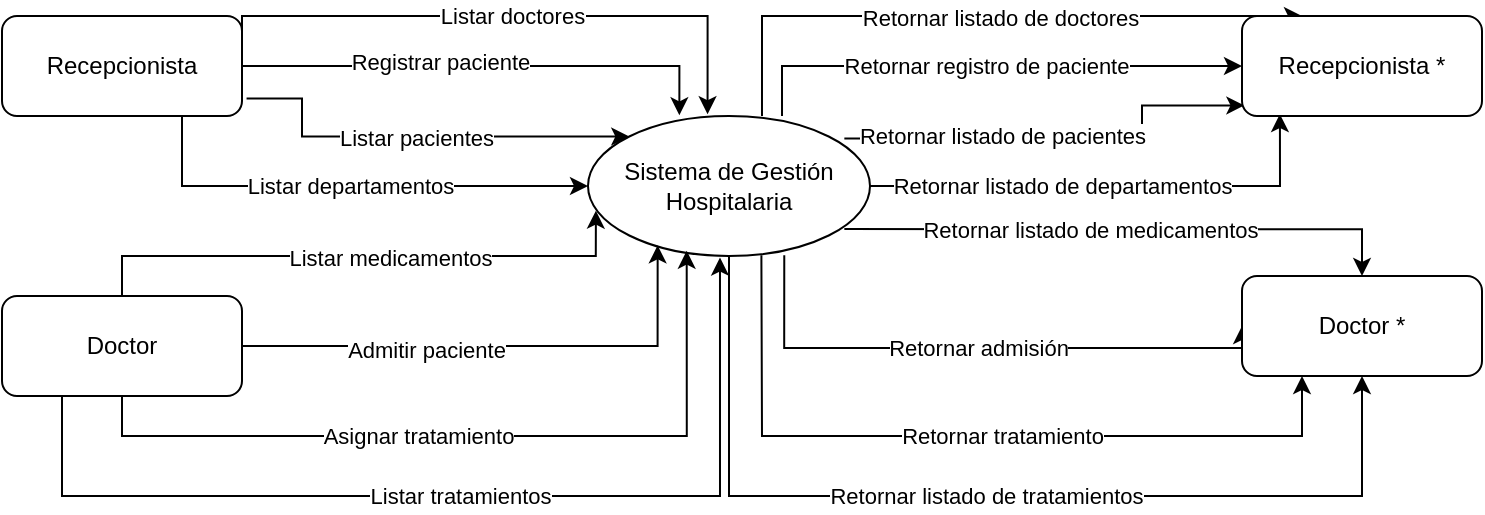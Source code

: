 <mxfile version="20.5.3" type="device" pages="2"><diagram id="xWkGirPiNbbGhDxRQfGN" name="DFD 0"><mxGraphModel dx="918" dy="512" grid="1" gridSize="10" guides="1" tooltips="1" connect="1" arrows="1" fold="1" page="1" pageScale="1" pageWidth="827" pageHeight="1169" math="0" shadow="0"><root><mxCell id="0"/><mxCell id="1" parent="0"/><mxCell id="eDTCPki3ZdYTxY3x9BJV-8" value="Retornar registro de paciente" style="edgeStyle=orthogonalEdgeStyle;rounded=0;orthogonalLoop=1;jettySize=auto;html=1;entryX=0;entryY=0.5;entryDx=0;entryDy=0;exitX=0.688;exitY=0;exitDx=0;exitDy=0;exitPerimeter=0;" parent="1" source="eDTCPki3ZdYTxY3x9BJV-1" target="eDTCPki3ZdYTxY3x9BJV-5" edge="1"><mxGeometry relative="1" as="geometry"/></mxCell><mxCell id="eDTCPki3ZdYTxY3x9BJV-25" value="Retornar&amp;nbsp;admisión" style="edgeStyle=orthogonalEdgeStyle;rounded=0;orthogonalLoop=1;jettySize=auto;html=1;entryX=0;entryY=0.5;entryDx=0;entryDy=0;exitX=0.696;exitY=0.995;exitDx=0;exitDy=0;exitPerimeter=0;" parent="1" source="eDTCPki3ZdYTxY3x9BJV-1" target="eDTCPki3ZdYTxY3x9BJV-6" edge="1"><mxGeometry relative="1" as="geometry"><Array as="points"><mxPoint x="441" y="396"/><mxPoint x="670" y="396"/></Array></mxGeometry></mxCell><mxCell id="eDTCPki3ZdYTxY3x9BJV-27" style="edgeStyle=orthogonalEdgeStyle;rounded=0;orthogonalLoop=1;jettySize=auto;html=1;entryX=0.25;entryY=1;entryDx=0;entryDy=0;exitX=0.615;exitY=0.995;exitDx=0;exitDy=0;exitPerimeter=0;" parent="1" source="eDTCPki3ZdYTxY3x9BJV-1" target="eDTCPki3ZdYTxY3x9BJV-6" edge="1"><mxGeometry relative="1" as="geometry"><mxPoint x="430" y="352" as="sourcePoint"/><Array as="points"><mxPoint x="430" y="352"/><mxPoint x="430" y="440"/><mxPoint x="700" y="440"/></Array></mxGeometry></mxCell><mxCell id="eDTCPki3ZdYTxY3x9BJV-28" value="Retornar&amp;nbsp;tratamiento" style="edgeLabel;html=1;align=center;verticalAlign=middle;resizable=0;points=[];" parent="eDTCPki3ZdYTxY3x9BJV-27" vertex="1" connectable="0"><mxGeometry x="0.078" relative="1" as="geometry"><mxPoint as="offset"/></mxGeometry></mxCell><mxCell id="hQE27ObMQAX0JA5Isn4Y-2" style="edgeStyle=orthogonalEdgeStyle;rounded=0;orthogonalLoop=1;jettySize=auto;html=1;entryX=0.25;entryY=0;entryDx=0;entryDy=0;exitX=0.617;exitY=0;exitDx=0;exitDy=0;exitPerimeter=0;" edge="1" parent="1" source="eDTCPki3ZdYTxY3x9BJV-1" target="eDTCPki3ZdYTxY3x9BJV-5"><mxGeometry relative="1" as="geometry"><Array as="points"><mxPoint x="430" y="230"/></Array></mxGeometry></mxCell><mxCell id="hQE27ObMQAX0JA5Isn4Y-3" value="Retornar listado de doctores" style="edgeLabel;html=1;align=center;verticalAlign=middle;resizable=0;points=[];" vertex="1" connectable="0" parent="hQE27ObMQAX0JA5Isn4Y-2"><mxGeometry x="0.052" y="-1" relative="1" as="geometry"><mxPoint as="offset"/></mxGeometry></mxCell><mxCell id="hQE27ObMQAX0JA5Isn4Y-6" value="Retornar listado de pacientes" style="edgeStyle=orthogonalEdgeStyle;rounded=0;orthogonalLoop=1;jettySize=auto;html=1;entryX=0.01;entryY=0.894;entryDx=0;entryDy=0;entryPerimeter=0;exitX=0.909;exitY=0.161;exitDx=0;exitDy=0;exitPerimeter=0;" edge="1" parent="1" source="eDTCPki3ZdYTxY3x9BJV-1" target="eDTCPki3ZdYTxY3x9BJV-5"><mxGeometry x="-0.272" y="1" relative="1" as="geometry"><Array as="points"><mxPoint x="620" y="291"/><mxPoint x="620" y="275"/></Array><mxPoint as="offset"/></mxGeometry></mxCell><mxCell id="hQE27ObMQAX0JA5Isn4Y-8" value="Retornar listado de departamentos" style="edgeStyle=orthogonalEdgeStyle;rounded=0;orthogonalLoop=1;jettySize=auto;html=1;entryX=0.158;entryY=0.981;entryDx=0;entryDy=0;entryPerimeter=0;" edge="1" parent="1" source="eDTCPki3ZdYTxY3x9BJV-1" target="eDTCPki3ZdYTxY3x9BJV-5"><mxGeometry x="-0.203" relative="1" as="geometry"><mxPoint as="offset"/></mxGeometry></mxCell><mxCell id="hQE27ObMQAX0JA5Isn4Y-14" style="edgeStyle=orthogonalEdgeStyle;rounded=0;orthogonalLoop=1;jettySize=auto;html=1;entryX=0.5;entryY=0;entryDx=0;entryDy=0;exitX=0.909;exitY=0.808;exitDx=0;exitDy=0;exitPerimeter=0;" edge="1" parent="1" source="eDTCPki3ZdYTxY3x9BJV-1" target="eDTCPki3ZdYTxY3x9BJV-6"><mxGeometry relative="1" as="geometry"/></mxCell><mxCell id="hQE27ObMQAX0JA5Isn4Y-15" value="Retornar listado de medicamentos" style="edgeLabel;html=1;align=center;verticalAlign=middle;resizable=0;points=[];" vertex="1" connectable="0" parent="hQE27ObMQAX0JA5Isn4Y-14"><mxGeometry x="-0.129" relative="1" as="geometry"><mxPoint as="offset"/></mxGeometry></mxCell><mxCell id="hQE27ObMQAX0JA5Isn4Y-17" value="Retornar listado de tratamientos" style="edgeStyle=orthogonalEdgeStyle;rounded=0;orthogonalLoop=1;jettySize=auto;html=1;entryX=0.5;entryY=1;entryDx=0;entryDy=0;exitX=0.5;exitY=1;exitDx=0;exitDy=0;" edge="1" parent="1" source="eDTCPki3ZdYTxY3x9BJV-1" target="eDTCPki3ZdYTxY3x9BJV-6"><mxGeometry relative="1" as="geometry"><Array as="points"><mxPoint x="414" y="470"/><mxPoint x="730" y="470"/></Array></mxGeometry></mxCell><mxCell id="eDTCPki3ZdYTxY3x9BJV-1" value="Sistema de Gestión Hospitalaria" style="ellipse;whiteSpace=wrap;html=1;" parent="1" vertex="1"><mxGeometry x="343" y="280" width="141" height="70" as="geometry"/></mxCell><mxCell id="eDTCPki3ZdYTxY3x9BJV-7" style="edgeStyle=orthogonalEdgeStyle;rounded=0;orthogonalLoop=1;jettySize=auto;html=1;entryX=0.324;entryY=-0.005;entryDx=0;entryDy=0;entryPerimeter=0;" parent="1" source="eDTCPki3ZdYTxY3x9BJV-3" target="eDTCPki3ZdYTxY3x9BJV-1" edge="1"><mxGeometry relative="1" as="geometry"/></mxCell><mxCell id="eDTCPki3ZdYTxY3x9BJV-9" value="Registrar paciente" style="edgeLabel;html=1;align=center;verticalAlign=middle;resizable=0;points=[];" parent="eDTCPki3ZdYTxY3x9BJV-7" vertex="1" connectable="0"><mxGeometry x="-0.189" y="2" relative="1" as="geometry"><mxPoint as="offset"/></mxGeometry></mxCell><mxCell id="hQE27ObMQAX0JA5Isn4Y-1" value="Listar doctores" style="edgeStyle=orthogonalEdgeStyle;rounded=0;orthogonalLoop=1;jettySize=auto;html=1;exitX=1;exitY=0.25;exitDx=0;exitDy=0;entryX=0.424;entryY=-0.013;entryDx=0;entryDy=0;entryPerimeter=0;" edge="1" parent="1" source="eDTCPki3ZdYTxY3x9BJV-3" target="eDTCPki3ZdYTxY3x9BJV-1"><mxGeometry relative="1" as="geometry"><Array as="points"><mxPoint x="170" y="230"/><mxPoint x="403" y="230"/></Array></mxGeometry></mxCell><mxCell id="hQE27ObMQAX0JA5Isn4Y-4" style="edgeStyle=orthogonalEdgeStyle;rounded=0;orthogonalLoop=1;jettySize=auto;html=1;entryX=0;entryY=0;entryDx=0;entryDy=0;exitX=1.019;exitY=0.826;exitDx=0;exitDy=0;exitPerimeter=0;" edge="1" parent="1" source="eDTCPki3ZdYTxY3x9BJV-3" target="eDTCPki3ZdYTxY3x9BJV-1"><mxGeometry relative="1" as="geometry"><Array as="points"><mxPoint x="200" y="271"/><mxPoint x="200" y="290"/></Array></mxGeometry></mxCell><mxCell id="hQE27ObMQAX0JA5Isn4Y-5" value="Listar pacientes" style="edgeLabel;html=1;align=center;verticalAlign=middle;resizable=0;points=[];" vertex="1" connectable="0" parent="hQE27ObMQAX0JA5Isn4Y-4"><mxGeometry x="-0.015" relative="1" as="geometry"><mxPoint as="offset"/></mxGeometry></mxCell><mxCell id="hQE27ObMQAX0JA5Isn4Y-7" value="Listar departamentos" style="edgeStyle=orthogonalEdgeStyle;rounded=0;orthogonalLoop=1;jettySize=auto;html=1;entryX=0;entryY=0.5;entryDx=0;entryDy=0;exitX=0.75;exitY=1;exitDx=0;exitDy=0;" edge="1" parent="1" source="eDTCPki3ZdYTxY3x9BJV-3" target="eDTCPki3ZdYTxY3x9BJV-1"><mxGeometry relative="1" as="geometry"/></mxCell><mxCell id="eDTCPki3ZdYTxY3x9BJV-3" value="Recepcionista" style="rounded=1;whiteSpace=wrap;html=1;" parent="1" vertex="1"><mxGeometry x="50" y="230" width="120" height="50" as="geometry"/></mxCell><mxCell id="eDTCPki3ZdYTxY3x9BJV-23" style="edgeStyle=orthogonalEdgeStyle;rounded=0;orthogonalLoop=1;jettySize=auto;html=1;entryX=0.247;entryY=0.924;entryDx=0;entryDy=0;entryPerimeter=0;" parent="1" source="eDTCPki3ZdYTxY3x9BJV-4" target="eDTCPki3ZdYTxY3x9BJV-1" edge="1"><mxGeometry relative="1" as="geometry"/></mxCell><mxCell id="eDTCPki3ZdYTxY3x9BJV-24" value="Admitir paciente" style="edgeLabel;html=1;align=center;verticalAlign=middle;resizable=0;points=[];" parent="eDTCPki3ZdYTxY3x9BJV-23" vertex="1" connectable="0"><mxGeometry x="-0.287" y="-2" relative="1" as="geometry"><mxPoint as="offset"/></mxGeometry></mxCell><mxCell id="eDTCPki3ZdYTxY3x9BJV-26" value="Asignar tratamiento" style="edgeStyle=orthogonalEdgeStyle;rounded=0;orthogonalLoop=1;jettySize=auto;html=1;entryX=0.35;entryY=0.962;entryDx=0;entryDy=0;entryPerimeter=0;exitX=0.5;exitY=1;exitDx=0;exitDy=0;" parent="1" source="eDTCPki3ZdYTxY3x9BJV-4" target="eDTCPki3ZdYTxY3x9BJV-1" edge="1"><mxGeometry x="-0.153" relative="1" as="geometry"><mxPoint as="offset"/></mxGeometry></mxCell><mxCell id="hQE27ObMQAX0JA5Isn4Y-12" style="edgeStyle=orthogonalEdgeStyle;rounded=0;orthogonalLoop=1;jettySize=auto;html=1;entryX=0.028;entryY=0.676;entryDx=0;entryDy=0;entryPerimeter=0;exitX=0.5;exitY=0;exitDx=0;exitDy=0;" edge="1" parent="1" source="eDTCPki3ZdYTxY3x9BJV-4" target="eDTCPki3ZdYTxY3x9BJV-1"><mxGeometry relative="1" as="geometry"><Array as="points"><mxPoint x="110" y="350"/><mxPoint x="347" y="350"/></Array></mxGeometry></mxCell><mxCell id="hQE27ObMQAX0JA5Isn4Y-13" value="Listar medicamentos" style="edgeLabel;html=1;align=center;verticalAlign=middle;resizable=0;points=[];" vertex="1" connectable="0" parent="hQE27ObMQAX0JA5Isn4Y-12"><mxGeometry x="0.098" y="-1" relative="1" as="geometry"><mxPoint as="offset"/></mxGeometry></mxCell><mxCell id="hQE27ObMQAX0JA5Isn4Y-16" value="Listar tratamientos" style="edgeStyle=orthogonalEdgeStyle;rounded=0;orthogonalLoop=1;jettySize=auto;html=1;entryX=0.468;entryY=1.011;entryDx=0;entryDy=0;entryPerimeter=0;exitX=0.25;exitY=1;exitDx=0;exitDy=0;" edge="1" parent="1" source="eDTCPki3ZdYTxY3x9BJV-4" target="eDTCPki3ZdYTxY3x9BJV-1"><mxGeometry relative="1" as="geometry"><Array as="points"><mxPoint x="80" y="470"/><mxPoint x="409" y="470"/></Array></mxGeometry></mxCell><mxCell id="eDTCPki3ZdYTxY3x9BJV-4" value="Doctor" style="rounded=1;whiteSpace=wrap;html=1;" parent="1" vertex="1"><mxGeometry x="50" y="370" width="120" height="50" as="geometry"/></mxCell><mxCell id="eDTCPki3ZdYTxY3x9BJV-5" value="Recepcionista *" style="rounded=1;whiteSpace=wrap;html=1;" parent="1" vertex="1"><mxGeometry x="670" y="230" width="120" height="50" as="geometry"/></mxCell><mxCell id="eDTCPki3ZdYTxY3x9BJV-6" value="Doctor *" style="rounded=1;whiteSpace=wrap;html=1;" parent="1" vertex="1"><mxGeometry x="670" y="360" width="120" height="50" as="geometry"/></mxCell></root></mxGraphModel></diagram><diagram id="0zsXCh29un1KOQVY0sf5" name="DFD 1"><mxGraphModel dx="1837" dy="1023" grid="1" gridSize="10" guides="1" tooltips="1" connect="1" arrows="1" fold="1" page="1" pageScale="1" pageWidth="827" pageHeight="1169" math="0" shadow="0"><root><mxCell id="0"/><mxCell id="1" parent="0"/><mxCell id="v54qG1msooBAjWqnG5IJ-2" value="Registrar paciente" style="edgeStyle=orthogonalEdgeStyle;rounded=0;orthogonalLoop=1;jettySize=auto;html=1;entryX=0;entryY=0.5;entryDx=0;entryDy=0;" parent="1" source="g-7rV83AGfdrhzDpvTS--1" target="v54qG1msooBAjWqnG5IJ-1" edge="1"><mxGeometry relative="1" as="geometry"/></mxCell><mxCell id="VVom3dp58GVojAjdFH6z-2" value="Listar pacientes" style="edgeStyle=orthogonalEdgeStyle;rounded=0;orthogonalLoop=1;jettySize=auto;html=1;exitX=0.75;exitY=1;exitDx=0;exitDy=0;" edge="1" parent="1" source="g-7rV83AGfdrhzDpvTS--1" target="v54qG1msooBAjWqnG5IJ-1"><mxGeometry relative="1" as="geometry"><mxPoint x="310" y="300" as="targetPoint"/><Array as="points"><mxPoint x="90" y="300"/><mxPoint x="290" y="300"/></Array></mxGeometry></mxCell><mxCell id="XGUFR0zQJvBh0NIGkABS-6" value="Listar doctores" style="edgeStyle=orthogonalEdgeStyle;rounded=0;orthogonalLoop=1;jettySize=auto;html=1;entryX=0.25;entryY=0;entryDx=0;entryDy=0;exitX=0.5;exitY=1;exitDx=0;exitDy=0;" edge="1" parent="1" source="g-7rV83AGfdrhzDpvTS--1" target="XGUFR0zQJvBh0NIGkABS-2"><mxGeometry relative="1" as="geometry"><Array as="points"><mxPoint x="60" y="330"/><mxPoint x="273" y="330"/></Array></mxGeometry></mxCell><mxCell id="xJtWzoZqhmRYvng7KuPG-4" value="Listar departamentos" style="edgeStyle=orthogonalEdgeStyle;rounded=0;orthogonalLoop=1;jettySize=auto;html=1;entryX=0;entryY=0.5;entryDx=0;entryDy=0;exitX=0.25;exitY=1;exitDx=0;exitDy=0;" edge="1" parent="1" source="g-7rV83AGfdrhzDpvTS--1" target="xJtWzoZqhmRYvng7KuPG-1"><mxGeometry x="0.59" y="8" relative="1" as="geometry"><mxPoint y="1" as="offset"/></mxGeometry></mxCell><mxCell id="g-7rV83AGfdrhzDpvTS--1" value="Recepcionista" style="rounded=1;whiteSpace=wrap;html=1;fillColor=#d5e8d4;strokeColor=#82b366;" parent="1" vertex="1"><mxGeometry y="230" width="120" height="50" as="geometry"/></mxCell><mxCell id="GUNv-kRCAfFCXF48mann-2" value="Admitir paciente" style="edgeStyle=orthogonalEdgeStyle;rounded=0;orthogonalLoop=1;jettySize=auto;html=1;entryX=0;entryY=0.5;entryDx=0;entryDy=0;" parent="1" source="g-7rV83AGfdrhzDpvTS--2" edge="1"><mxGeometry relative="1" as="geometry"><mxPoint x="340" y="845" as="targetPoint"/></mxGeometry></mxCell><mxCell id="UnIinF09AmBn6oAEFYUg-6" value="Asignar tratamiento" style="edgeStyle=orthogonalEdgeStyle;rounded=0;orthogonalLoop=1;jettySize=auto;html=1;entryX=0;entryY=0.5;entryDx=0;entryDy=0;exitX=0.75;exitY=1;exitDx=0;exitDy=0;" parent="1" source="g-7rV83AGfdrhzDpvTS--2" target="UnIinF09AmBn6oAEFYUg-5" edge="1"><mxGeometry x="0.425" relative="1" as="geometry"><mxPoint as="offset"/><Array as="points"><mxPoint x="260" y="870"/><mxPoint x="260" y="1012"/></Array></mxGeometry></mxCell><mxCell id="PaZYJ3j9YGiNURIouw5Q-2" value="Listar medicamentos" style="edgeStyle=orthogonalEdgeStyle;rounded=0;orthogonalLoop=1;jettySize=auto;html=1;entryX=0;entryY=0.5;entryDx=0;entryDy=0;exitX=1;exitY=0.25;exitDx=0;exitDy=0;" edge="1" parent="1" source="g-7rV83AGfdrhzDpvTS--2" target="PaZYJ3j9YGiNURIouw5Q-1"><mxGeometry x="-0.205" y="-5" relative="1" as="geometry"><mxPoint as="offset"/></mxGeometry></mxCell><mxCell id="9cadW4ZuRQ8YsbSuqak1-2" value="Listar tratamientos" style="edgeStyle=orthogonalEdgeStyle;rounded=0;orthogonalLoop=1;jettySize=auto;html=1;entryX=0.25;entryY=1;entryDx=0;entryDy=0;exitX=0.75;exitY=1;exitDx=0;exitDy=0;" edge="1" parent="1" source="g-7rV83AGfdrhzDpvTS--2" target="UnIinF09AmBn6oAEFYUg-5"><mxGeometry x="0.056" relative="1" as="geometry"><Array as="points"><mxPoint x="100" y="890"/><mxPoint x="200" y="890"/><mxPoint x="200" y="1070"/><mxPoint x="372" y="1070"/></Array><mxPoint as="offset"/></mxGeometry></mxCell><mxCell id="g-7rV83AGfdrhzDpvTS--2" value="Doctor" style="rounded=1;whiteSpace=wrap;html=1;fillColor=#d5e8d4;strokeColor=#82b366;" parent="1" vertex="1"><mxGeometry x="10" y="820" width="120" height="50" as="geometry"/></mxCell><mxCell id="iqxvzorthaUHYag9Igx7-1" value="Recepcionista *" style="rounded=1;whiteSpace=wrap;html=1;fillColor=#d5e8d4;strokeColor=#82b366;" parent="1" vertex="1"><mxGeometry x="910" y="245" width="120" height="50" as="geometry"/></mxCell><mxCell id="iqxvzorthaUHYag9Igx7-2" value="Doctor *" style="rounded=1;whiteSpace=wrap;html=1;fillColor=#d5e8d4;strokeColor=#82b366;" parent="1" vertex="1"><mxGeometry x="920" y="820" width="120" height="50" as="geometry"/></mxCell><mxCell id="atjhHKqm7-wu7sE4_F0z-4" style="edgeStyle=orthogonalEdgeStyle;rounded=0;orthogonalLoop=1;jettySize=auto;html=1;entryX=0.554;entryY=-0.094;entryDx=0;entryDy=0;entryPerimeter=0;" parent="1" source="v54qG1msooBAjWqnG5IJ-1" target="atjhHKqm7-wu7sE4_F0z-1" edge="1"><mxGeometry relative="1" as="geometry"/></mxCell><mxCell id="o2jBYXZCO0tGu7MYjl9v-1" value="Ingresar paciente" style="edgeLabel;html=1;align=center;verticalAlign=middle;resizable=0;points=[];" parent="atjhHKqm7-wu7sE4_F0z-4" vertex="1" connectable="0"><mxGeometry x="0.08" y="-3" relative="1" as="geometry"><mxPoint as="offset"/></mxGeometry></mxCell><mxCell id="vPrwr3vZPAodpi4Athib-4" style="edgeStyle=orthogonalEdgeStyle;rounded=0;orthogonalLoop=1;jettySize=auto;html=1;entryX=0;entryY=0.5;entryDx=0;entryDy=0;exitX=0.75;exitY=0;exitDx=0;exitDy=0;" parent="1" source="v54qG1msooBAjWqnG5IJ-1" target="vPrwr3vZPAodpi4Athib-2" edge="1"><mxGeometry relative="1" as="geometry"/></mxCell><mxCell id="z27bJHdx5m_4K45m4yuS-1" value="Asignar departamento y doctor" style="edgeLabel;html=1;align=center;verticalAlign=middle;resizable=0;points=[];" parent="vPrwr3vZPAodpi4Athib-4" vertex="1" connectable="0"><mxGeometry x="-0.344" relative="1" as="geometry"><mxPoint x="23" y="23" as="offset"/></mxGeometry></mxCell><mxCell id="Li2JeXuJLNSUkG17Unhf-1" value="Retornar registro de paciente" style="edgeStyle=orthogonalEdgeStyle;rounded=0;orthogonalLoop=1;jettySize=auto;html=1;entryX=0;entryY=0.5;entryDx=0;entryDy=0;exitX=0.25;exitY=0;exitDx=0;exitDy=0;" parent="1" source="v54qG1msooBAjWqnG5IJ-1" target="iqxvzorthaUHYag9Igx7-1" edge="1"><mxGeometry relative="1" as="geometry"><Array as="points"><mxPoint x="323" y="60"/><mxPoint x="840" y="60"/><mxPoint x="840" y="270"/></Array></mxGeometry></mxCell><mxCell id="UsqvzGUjPLm4aW3XowNo-2" value="Buscar pacientes" style="edgeStyle=orthogonalEdgeStyle;rounded=0;orthogonalLoop=1;jettySize=auto;html=1;entryX=0.239;entryY=-0.1;entryDx=0;entryDy=0;entryPerimeter=0;exitX=0.995;exitY=0.828;exitDx=0;exitDy=0;exitPerimeter=0;" edge="1" parent="1" source="v54qG1msooBAjWqnG5IJ-1" target="atjhHKqm7-wu7sE4_F0z-1"><mxGeometry relative="1" as="geometry"/></mxCell><mxCell id="JoLDF4ZQ3t_J9wwM100s-1" value="Retornar listado de pacientes" style="edgeStyle=orthogonalEdgeStyle;rounded=0;orthogonalLoop=1;jettySize=auto;html=1;entryX=0.006;entryY=0.866;entryDx=0;entryDy=0;entryPerimeter=0;exitX=0.126;exitY=1.002;exitDx=0;exitDy=0;exitPerimeter=0;" edge="1" parent="1" source="v54qG1msooBAjWqnG5IJ-1" target="iqxvzorthaUHYag9Igx7-1"><mxGeometry relative="1" as="geometry"><Array as="points"><mxPoint x="306" y="390"/><mxPoint x="665" y="390"/><mxPoint x="665" y="288"/></Array></mxGeometry></mxCell><mxCell id="v54qG1msooBAjWqnG5IJ-1" value="1&lt;br&gt;Gestionador de pacientes" style="rounded=1;whiteSpace=wrap;html=1;absoluteArcSize=1;arcSize=14;strokeWidth=2;fillColor=#ffe6cc;strokeColor=#d79b00;" parent="1" vertex="1"><mxGeometry x="290" y="217.5" width="130" height="75" as="geometry"/></mxCell><mxCell id="o2jBYXZCO0tGu7MYjl9v-2" value="Retornar paciente" style="edgeStyle=orthogonalEdgeStyle;rounded=0;orthogonalLoop=1;jettySize=auto;html=1;entryX=0.5;entryY=1;entryDx=0;entryDy=0;" parent="1" source="atjhHKqm7-wu7sE4_F0z-1" target="v54qG1msooBAjWqnG5IJ-1" edge="1"><mxGeometry relative="1" as="geometry"/></mxCell><mxCell id="UsqvzGUjPLm4aW3XowNo-5" value="Retornar pacientes" style="edgeStyle=orthogonalEdgeStyle;rounded=0;orthogonalLoop=1;jettySize=auto;html=1;entryX=0.25;entryY=1;entryDx=0;entryDy=0;" edge="1" parent="1" source="atjhHKqm7-wu7sE4_F0z-1" target="v54qG1msooBAjWqnG5IJ-1"><mxGeometry relative="1" as="geometry"><Array as="points"><mxPoint x="515" y="360"/><mxPoint x="323" y="360"/></Array></mxGeometry></mxCell><mxCell id="atjhHKqm7-wu7sE4_F0z-1" value="D1&lt;span style=&quot;white-space: pre;&quot;&gt;&#9;&lt;/span&gt;&amp;nbsp;Pacientes&lt;span style=&quot;white-space: pre;&quot;&gt;&lt;/span&gt;" style="html=1;dashed=0;whitespace=wrap;shape=mxgraph.dfd.dataStoreID;align=left;spacingLeft=3;points=[[0,0],[0.5,0],[1,0],[0,0.5],[1,0.5],[0,1],[0.5,1],[1,1]];fillColor=#dae8fc;strokeColor=#6c8ebf;" parent="1" vertex="1"><mxGeometry x="450" y="320" width="130" height="30" as="geometry"/></mxCell><mxCell id="z27bJHdx5m_4K45m4yuS-3" style="edgeStyle=orthogonalEdgeStyle;rounded=0;orthogonalLoop=1;jettySize=auto;html=1;entryX=0.562;entryY=-0.008;entryDx=0;entryDy=0;entryPerimeter=0;" parent="1" source="vPrwr3vZPAodpi4Athib-2" target="z27bJHdx5m_4K45m4yuS-2" edge="1"><mxGeometry relative="1" as="geometry"/></mxCell><mxCell id="z27bJHdx5m_4K45m4yuS-4" value="Buscar departamento" style="edgeLabel;html=1;align=center;verticalAlign=middle;resizable=0;points=[];" parent="z27bJHdx5m_4K45m4yuS-3" vertex="1" connectable="0"><mxGeometry x="-0.257" y="2" relative="1" as="geometry"><mxPoint as="offset"/></mxGeometry></mxCell><mxCell id="z27bJHdx5m_4K45m4yuS-6" value="Retornar asignación" style="edgeStyle=orthogonalEdgeStyle;rounded=0;orthogonalLoop=1;jettySize=auto;html=1;entryX=1;entryY=0.25;entryDx=0;entryDy=0;exitX=0.5;exitY=1;exitDx=0;exitDy=0;" parent="1" source="vPrwr3vZPAodpi4Athib-2" target="v54qG1msooBAjWqnG5IJ-1" edge="1"><mxGeometry relative="1" as="geometry"><Array as="points"><mxPoint x="520" y="165"/><mxPoint x="520" y="236"/></Array></mxGeometry></mxCell><mxCell id="vPrwr3vZPAodpi4Athib-2" value="2&lt;br&gt;Gestionador de departamentos" style="rounded=1;whiteSpace=wrap;html=1;absoluteArcSize=1;arcSize=14;strokeWidth=2;fillColor=#ffe6cc;strokeColor=#d79b00;" parent="1" vertex="1"><mxGeometry x="480" y="90" width="130" height="75" as="geometry"/></mxCell><mxCell id="z27bJHdx5m_4K45m4yuS-5" value="Devolver departamento" style="edgeStyle=orthogonalEdgeStyle;rounded=0;orthogonalLoop=1;jettySize=auto;html=1;entryX=0.75;entryY=1;entryDx=0;entryDy=0;" parent="1" source="z27bJHdx5m_4K45m4yuS-2" target="vPrwr3vZPAodpi4Athib-2" edge="1"><mxGeometry relative="1" as="geometry"/></mxCell><mxCell id="z27bJHdx5m_4K45m4yuS-2" value="D2&lt;span style=&quot;white-space: pre;&quot;&gt;&#9;&lt;/span&gt;&amp;nbsp;Departamentos&lt;span style=&quot;white-space: pre;&quot;&gt;&lt;/span&gt;" style="html=1;dashed=0;whitespace=wrap;shape=mxgraph.dfd.dataStoreID;align=left;spacingLeft=3;points=[[0,0],[0.5,0],[1,0],[0,0.5],[1,0.5],[0,1],[0.5,1],[1,1]];fillColor=#dae8fc;strokeColor=#6c8ebf;" parent="1" vertex="1"><mxGeometry x="680" y="200" width="130" height="30" as="geometry"/></mxCell><mxCell id="6SMMe1AZWqnzxNNOdp3b-3" style="edgeStyle=orthogonalEdgeStyle;rounded=0;orthogonalLoop=1;jettySize=auto;html=1;entryX=0;entryY=0.5;entryDx=0;entryDy=0;" parent="1" target="iqxvzorthaUHYag9Igx7-2" edge="1"><mxGeometry relative="1" as="geometry"><mxPoint x="470" y="845" as="sourcePoint"/></mxGeometry></mxCell><mxCell id="6SMMe1AZWqnzxNNOdp3b-4" value="Retornar admisión" style="edgeLabel;html=1;align=center;verticalAlign=middle;resizable=0;points=[];" parent="6SMMe1AZWqnzxNNOdp3b-3" vertex="1" connectable="0"><mxGeometry x="-0.047" relative="1" as="geometry"><mxPoint as="offset"/></mxGeometry></mxCell><mxCell id="UnIinF09AmBn6oAEFYUg-2" value="Registrar admision" style="edgeStyle=orthogonalEdgeStyle;rounded=0;orthogonalLoop=1;jettySize=auto;html=1;entryX=0.5;entryY=0;entryDx=0;entryDy=0;exitX=1;exitY=0.75;exitDx=0;exitDy=0;" parent="1" target="UnIinF09AmBn6oAEFYUg-1" edge="1"><mxGeometry x="0.412" y="15" relative="1" as="geometry"><mxPoint as="offset"/><mxPoint x="470" y="863.75" as="sourcePoint"/></mxGeometry></mxCell><mxCell id="GUNv-kRCAfFCXF48mann-1" value="4&lt;br&gt;Gestionador de admisiones" style="rounded=1;whiteSpace=wrap;html=1;absoluteArcSize=1;arcSize=14;strokeWidth=2;fillColor=#ffe6cc;strokeColor=#d79b00;" parent="1" vertex="1"><mxGeometry x="340" y="807.5" width="130" height="75" as="geometry"/></mxCell><mxCell id="UnIinF09AmBn6oAEFYUg-3" style="edgeStyle=orthogonalEdgeStyle;rounded=0;orthogonalLoop=1;jettySize=auto;html=1;entryX=0.5;entryY=1;entryDx=0;entryDy=0;" parent="1" source="UnIinF09AmBn6oAEFYUg-1" edge="1"><mxGeometry relative="1" as="geometry"><mxPoint x="405" y="882.5" as="targetPoint"/></mxGeometry></mxCell><mxCell id="UnIinF09AmBn6oAEFYUg-4" value="Informar registro" style="edgeLabel;html=1;align=center;verticalAlign=middle;resizable=0;points=[];" parent="UnIinF09AmBn6oAEFYUg-3" vertex="1" connectable="0"><mxGeometry x="0.389" y="2" relative="1" as="geometry"><mxPoint as="offset"/></mxGeometry></mxCell><mxCell id="UnIinF09AmBn6oAEFYUg-1" value="D4&lt;span style=&quot;white-space: pre;&quot;&gt;&#9;&lt;/span&gt;&amp;nbsp;Admisiones&lt;span style=&quot;white-space: pre;&quot;&gt;&lt;/span&gt;" style="html=1;dashed=0;whitespace=wrap;shape=mxgraph.dfd.dataStoreID;align=left;spacingLeft=3;points=[[0,0],[0.5,0],[1,0],[0,0.5],[1,0.5],[0,1],[0.5,1],[1,1]];fillColor=#dae8fc;strokeColor=#6c8ebf;" parent="1" vertex="1"><mxGeometry x="480" y="925" width="130" height="30" as="geometry"/></mxCell><mxCell id="UnIinF09AmBn6oAEFYUg-7" style="edgeStyle=orthogonalEdgeStyle;rounded=0;orthogonalLoop=1;jettySize=auto;html=1;entryX=0.25;entryY=1;entryDx=0;entryDy=0;" parent="1" source="UnIinF09AmBn6oAEFYUg-5" target="iqxvzorthaUHYag9Igx7-2" edge="1"><mxGeometry relative="1" as="geometry"/></mxCell><mxCell id="UnIinF09AmBn6oAEFYUg-8" value="Retornar&amp;nbsp; tratamiento" style="edgeLabel;html=1;align=center;verticalAlign=middle;resizable=0;points=[];" parent="UnIinF09AmBn6oAEFYUg-7" vertex="1" connectable="0"><mxGeometry x="-0.549" y="-1" relative="1" as="geometry"><mxPoint x="3" y="-1" as="offset"/></mxGeometry></mxCell><mxCell id="hUT_EiaeVzIkKwV66KkH-1" value="Retornar listado de tratamientos" style="edgeStyle=orthogonalEdgeStyle;rounded=0;orthogonalLoop=1;jettySize=auto;html=1;entryX=0.45;entryY=1;entryDx=0;entryDy=0;entryPerimeter=0;exitX=1;exitY=0.75;exitDx=0;exitDy=0;" edge="1" parent="1" source="UnIinF09AmBn6oAEFYUg-5" target="iqxvzorthaUHYag9Igx7-2"><mxGeometry relative="1" as="geometry"/></mxCell><mxCell id="UnIinF09AmBn6oAEFYUg-5" value="5&lt;br&gt;Gestionador de tratamientos" style="rounded=1;whiteSpace=wrap;html=1;absoluteArcSize=1;arcSize=14;strokeWidth=2;fillColor=#ffe6cc;strokeColor=#d79b00;" parent="1" vertex="1"><mxGeometry x="340" y="975" width="130" height="75" as="geometry"/></mxCell><mxCell id="XGUFR0zQJvBh0NIGkABS-4" value="Buscar doctores" style="edgeStyle=orthogonalEdgeStyle;rounded=0;orthogonalLoop=1;jettySize=auto;html=1;entryX=0.5;entryY=0;entryDx=0;entryDy=0;exitX=1.012;exitY=0.132;exitDx=0;exitDy=0;exitPerimeter=0;" edge="1" parent="1" source="XGUFR0zQJvBh0NIGkABS-2" target="XGUFR0zQJvBh0NIGkABS-3"><mxGeometry relative="1" as="geometry"/></mxCell><mxCell id="XGUFR0zQJvBh0NIGkABS-7" style="edgeStyle=orthogonalEdgeStyle;rounded=0;orthogonalLoop=1;jettySize=auto;html=1;entryX=0.25;entryY=1;entryDx=0;entryDy=0;exitX=0.5;exitY=0;exitDx=0;exitDy=0;" edge="1" parent="1" source="XGUFR0zQJvBh0NIGkABS-2" target="iqxvzorthaUHYag9Igx7-1"><mxGeometry relative="1" as="geometry"><Array as="points"><mxPoint x="305" y="400"/><mxPoint x="940" y="400"/></Array></mxGeometry></mxCell><mxCell id="XGUFR0zQJvBh0NIGkABS-8" value="Retornar listado de doctores" style="edgeLabel;html=1;align=center;verticalAlign=middle;resizable=0;points=[];" vertex="1" connectable="0" parent="XGUFR0zQJvBh0NIGkABS-7"><mxGeometry x="0.177" y="-1" relative="1" as="geometry"><mxPoint x="43" as="offset"/></mxGeometry></mxCell><mxCell id="XGUFR0zQJvBh0NIGkABS-2" value="6&lt;br&gt;Gestionador de doctores" style="rounded=1;whiteSpace=wrap;html=1;absoluteArcSize=1;arcSize=14;strokeWidth=2;fillColor=#ffe6cc;strokeColor=#d79b00;" vertex="1" parent="1"><mxGeometry x="240" y="410" width="130" height="75" as="geometry"/></mxCell><mxCell id="XGUFR0zQJvBh0NIGkABS-5" value="Retornar doctores" style="edgeStyle=orthogonalEdgeStyle;rounded=0;orthogonalLoop=1;jettySize=auto;html=1;entryX=1;entryY=0.75;entryDx=0;entryDy=0;" edge="1" parent="1" source="XGUFR0zQJvBh0NIGkABS-3" target="XGUFR0zQJvBh0NIGkABS-2"><mxGeometry relative="1" as="geometry"><Array as="points"><mxPoint x="435" y="466"/></Array></mxGeometry></mxCell><mxCell id="XGUFR0zQJvBh0NIGkABS-3" value="D5&lt;span style=&quot;white-space: pre;&quot;&gt;&#9;&lt;/span&gt;&amp;nbsp;Doctores&lt;span style=&quot;white-space: pre;&quot;&gt;&lt;/span&gt;" style="html=1;dashed=0;whitespace=wrap;shape=mxgraph.dfd.dataStoreID;align=left;spacingLeft=3;points=[[0,0],[0.5,0],[1,0],[0,0.5],[1,0.5],[0,1],[0.5,1],[1,1]];fillColor=#dae8fc;strokeColor=#6c8ebf;" vertex="1" parent="1"><mxGeometry x="500" y="450" width="130" height="30" as="geometry"/></mxCell><mxCell id="xJtWzoZqhmRYvng7KuPG-6" value="Buscar departamentos" style="edgeStyle=orthogonalEdgeStyle;rounded=0;orthogonalLoop=1;jettySize=auto;html=1;entryX=0.5;entryY=0;entryDx=0;entryDy=0;" edge="1" parent="1" source="xJtWzoZqhmRYvng7KuPG-1" target="xJtWzoZqhmRYvng7KuPG-5"><mxGeometry relative="1" as="geometry"/></mxCell><mxCell id="xJtWzoZqhmRYvng7KuPG-8" value="Retornar listado de departamentos" style="edgeStyle=orthogonalEdgeStyle;rounded=0;orthogonalLoop=1;jettySize=auto;html=1;entryX=0.5;entryY=1;entryDx=0;entryDy=0;exitX=1.009;exitY=0.173;exitDx=0;exitDy=0;exitPerimeter=0;" edge="1" parent="1" source="xJtWzoZqhmRYvng7KuPG-1" target="iqxvzorthaUHYag9Igx7-1"><mxGeometry relative="1" as="geometry"/></mxCell><mxCell id="xJtWzoZqhmRYvng7KuPG-1" value="7&lt;br&gt;Gestionador de departamentos" style="rounded=1;whiteSpace=wrap;html=1;absoluteArcSize=1;arcSize=14;strokeWidth=2;fillColor=#ffe6cc;strokeColor=#d79b00;" vertex="1" parent="1"><mxGeometry x="240" y="520" width="130" height="75" as="geometry"/></mxCell><mxCell id="xJtWzoZqhmRYvng7KuPG-7" value="Retornar departamentos" style="edgeStyle=orthogonalEdgeStyle;rounded=0;orthogonalLoop=1;jettySize=auto;html=1;entryX=0.5;entryY=1;entryDx=0;entryDy=0;" edge="1" parent="1" source="xJtWzoZqhmRYvng7KuPG-5" target="xJtWzoZqhmRYvng7KuPG-1"><mxGeometry relative="1" as="geometry"><Array as="points"><mxPoint x="515" y="615"/><mxPoint x="305" y="615"/></Array></mxGeometry></mxCell><mxCell id="xJtWzoZqhmRYvng7KuPG-5" value="D2&lt;span style=&quot;white-space: pre;&quot;&gt;&#9;&lt;/span&gt;&amp;nbsp;Departamentos&lt;span style=&quot;white-space: pre;&quot;&gt;&lt;/span&gt;" style="html=1;dashed=0;whitespace=wrap;shape=mxgraph.dfd.dataStoreID;align=left;spacingLeft=3;points=[[0,0],[0.5,0],[1,0],[0,0.5],[1,0.5],[0,1],[0.5,1],[1,1]];fillColor=#dae8fc;strokeColor=#6c8ebf;" vertex="1" parent="1"><mxGeometry x="450" y="580" width="130" height="30" as="geometry"/></mxCell><mxCell id="PaZYJ3j9YGiNURIouw5Q-4" value="Buscar medicamentos" style="edgeStyle=orthogonalEdgeStyle;rounded=0;orthogonalLoop=1;jettySize=auto;html=1;entryX=0.5;entryY=0;entryDx=0;entryDy=0;" edge="1" parent="1" source="PaZYJ3j9YGiNURIouw5Q-1" target="PaZYJ3j9YGiNURIouw5Q-3"><mxGeometry relative="1" as="geometry"/></mxCell><mxCell id="PaZYJ3j9YGiNURIouw5Q-6" value="Retornar listado de medicamentos" style="edgeStyle=orthogonalEdgeStyle;rounded=0;orthogonalLoop=1;jettySize=auto;html=1;entryX=0.25;entryY=0;entryDx=0;entryDy=0;exitX=1;exitY=0.25;exitDx=0;exitDy=0;" edge="1" parent="1" source="PaZYJ3j9YGiNURIouw5Q-1" target="iqxvzorthaUHYag9Igx7-2"><mxGeometry relative="1" as="geometry"/></mxCell><mxCell id="PaZYJ3j9YGiNURIouw5Q-1" value="8&lt;br&gt;Gestionador de medicamentos" style="rounded=1;whiteSpace=wrap;html=1;absoluteArcSize=1;arcSize=14;strokeWidth=2;fillColor=#ffe6cc;strokeColor=#d79b00;" vertex="1" parent="1"><mxGeometry x="220" y="670" width="130" height="75" as="geometry"/></mxCell><mxCell id="PaZYJ3j9YGiNURIouw5Q-5" value="Retornar medicamentos" style="edgeStyle=orthogonalEdgeStyle;rounded=0;orthogonalLoop=1;jettySize=auto;html=1;entryX=0.5;entryY=1;entryDx=0;entryDy=0;exitX=0.5;exitY=1;exitDx=0;exitDy=0;" edge="1" parent="1" source="PaZYJ3j9YGiNURIouw5Q-3" target="PaZYJ3j9YGiNURIouw5Q-1"><mxGeometry relative="1" as="geometry"/></mxCell><mxCell id="PaZYJ3j9YGiNURIouw5Q-3" value="D6&lt;span style=&quot;white-space: pre;&quot;&gt;&#9;&lt;/span&gt;&amp;nbsp;Medicamentos&lt;span style=&quot;white-space: pre;&quot;&gt;&lt;/span&gt;" style="html=1;dashed=0;whitespace=wrap;shape=mxgraph.dfd.dataStoreID;align=left;spacingLeft=3;points=[[0,0],[0.5,0],[1,0],[0,0.5],[1,0.5],[0,1],[0.5,1],[1,1]];fillColor=#dae8fc;strokeColor=#6c8ebf;" vertex="1" parent="1"><mxGeometry x="440" y="730" width="130" height="30" as="geometry"/></mxCell></root></mxGraphModel></diagram></mxfile>
